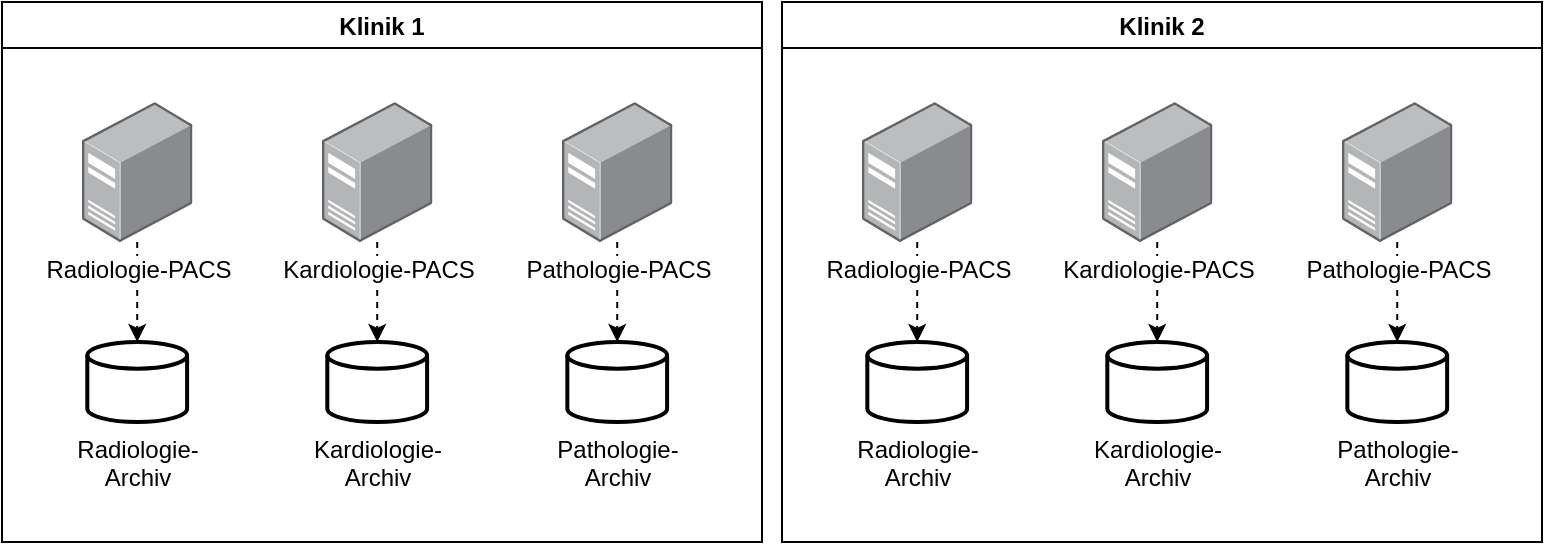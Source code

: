 <mxfile version="20.8.10" type="embed">
    <diagram id="FO6EV9t8r0DdY3Mq2cAA" name="Page-1">
        <mxGraphModel dx="974" dy="644" grid="1" gridSize="10" guides="1" tooltips="1" connect="1" arrows="1" fold="1" page="1" pageScale="1" pageWidth="827" pageHeight="1169" math="0" shadow="0">
            <root>
                <mxCell id="0"/>
                <mxCell id="1" parent="0"/>
                <mxCell id="2" value="Klinik 1" style="swimlane;" vertex="1" parent="1">
                    <mxGeometry x="40" y="140" width="380" height="270" as="geometry"/>
                </mxCell>
                <mxCell id="12" style="edgeStyle=none;html=1;entryX=0.5;entryY=0;entryDx=0;entryDy=0;entryPerimeter=0;dashed=1;" edge="1" parent="2" source="3" target="8">
                    <mxGeometry relative="1" as="geometry"/>
                </mxCell>
                <mxCell id="3" value="Radiologie-PACS" style="points=[];aspect=fixed;html=1;align=center;shadow=0;dashed=0;image;image=img/lib/allied_telesis/computer_and_terminals/Server_Desktop.svg;" vertex="1" parent="2">
                    <mxGeometry x="40" y="50" width="55.22" height="70" as="geometry"/>
                </mxCell>
                <mxCell id="13" style="edgeStyle=none;html=1;entryX=0.5;entryY=0;entryDx=0;entryDy=0;entryPerimeter=0;dashed=1;" edge="1" parent="2" source="4" target="10">
                    <mxGeometry relative="1" as="geometry"/>
                </mxCell>
                <mxCell id="4" value="Kardiologie-PACS" style="points=[];aspect=fixed;html=1;align=center;shadow=0;dashed=0;image;image=img/lib/allied_telesis/computer_and_terminals/Server_Desktop.svg;" vertex="1" parent="2">
                    <mxGeometry x="160" y="50" width="55.22" height="70" as="geometry"/>
                </mxCell>
                <mxCell id="14" style="edgeStyle=none;html=1;entryX=0.5;entryY=0;entryDx=0;entryDy=0;entryPerimeter=0;dashed=1;" edge="1" parent="2" source="5" target="11">
                    <mxGeometry relative="1" as="geometry"/>
                </mxCell>
                <mxCell id="5" value="Pathologie-PACS" style="points=[];aspect=fixed;html=1;align=center;shadow=0;dashed=0;image;image=img/lib/allied_telesis/computer_and_terminals/Server_Desktop.svg;" vertex="1" parent="2">
                    <mxGeometry x="280" y="50" width="55.22" height="70" as="geometry"/>
                </mxCell>
                <mxCell id="8" value="Radiologie-Archiv" style="strokeWidth=2;html=1;shape=mxgraph.flowchart.database;whiteSpace=wrap;labelPosition=center;verticalLabelPosition=bottom;align=center;verticalAlign=top;" vertex="1" parent="2">
                    <mxGeometry x="42.66" y="170" width="49.89" height="40" as="geometry"/>
                </mxCell>
                <mxCell id="10" value="Kardiologie-Archiv" style="strokeWidth=2;html=1;shape=mxgraph.flowchart.database;whiteSpace=wrap;labelPosition=center;verticalLabelPosition=bottom;align=center;verticalAlign=top;" vertex="1" parent="2">
                    <mxGeometry x="162.66" y="170" width="49.89" height="40" as="geometry"/>
                </mxCell>
                <mxCell id="11" value="Pathologie-Archiv" style="strokeWidth=2;html=1;shape=mxgraph.flowchart.database;whiteSpace=wrap;labelPosition=center;verticalLabelPosition=bottom;align=center;verticalAlign=top;" vertex="1" parent="2">
                    <mxGeometry x="282.67" y="170" width="49.89" height="40" as="geometry"/>
                </mxCell>
                <mxCell id="15" value="Klinik 2" style="swimlane;" vertex="1" parent="1">
                    <mxGeometry x="430" y="140" width="380" height="270" as="geometry"/>
                </mxCell>
                <mxCell id="16" style="edgeStyle=none;html=1;entryX=0.5;entryY=0;entryDx=0;entryDy=0;entryPerimeter=0;dashed=1;" edge="1" parent="15" source="17" target="22">
                    <mxGeometry relative="1" as="geometry"/>
                </mxCell>
                <mxCell id="17" value="Radiologie-PACS" style="points=[];aspect=fixed;html=1;align=center;shadow=0;dashed=0;image;image=img/lib/allied_telesis/computer_and_terminals/Server_Desktop.svg;" vertex="1" parent="15">
                    <mxGeometry x="40" y="50" width="55.22" height="70" as="geometry"/>
                </mxCell>
                <mxCell id="18" style="edgeStyle=none;html=1;entryX=0.5;entryY=0;entryDx=0;entryDy=0;entryPerimeter=0;dashed=1;" edge="1" parent="15" source="19" target="23">
                    <mxGeometry relative="1" as="geometry"/>
                </mxCell>
                <mxCell id="19" value="Kardiologie-PACS" style="points=[];aspect=fixed;html=1;align=center;shadow=0;dashed=0;image;image=img/lib/allied_telesis/computer_and_terminals/Server_Desktop.svg;" vertex="1" parent="15">
                    <mxGeometry x="160" y="50" width="55.22" height="70" as="geometry"/>
                </mxCell>
                <mxCell id="20" style="edgeStyle=none;html=1;entryX=0.5;entryY=0;entryDx=0;entryDy=0;entryPerimeter=0;dashed=1;" edge="1" parent="15" source="21" target="24">
                    <mxGeometry relative="1" as="geometry"/>
                </mxCell>
                <mxCell id="21" value="Pathologie-PACS" style="points=[];aspect=fixed;html=1;align=center;shadow=0;dashed=0;image;image=img/lib/allied_telesis/computer_and_terminals/Server_Desktop.svg;" vertex="1" parent="15">
                    <mxGeometry x="280" y="50" width="55.22" height="70" as="geometry"/>
                </mxCell>
                <mxCell id="22" value="Radiologie-Archiv" style="strokeWidth=2;html=1;shape=mxgraph.flowchart.database;whiteSpace=wrap;labelPosition=center;verticalLabelPosition=bottom;align=center;verticalAlign=top;" vertex="1" parent="15">
                    <mxGeometry x="42.66" y="170" width="49.89" height="40" as="geometry"/>
                </mxCell>
                <mxCell id="23" value="Kardiologie-Archiv" style="strokeWidth=2;html=1;shape=mxgraph.flowchart.database;whiteSpace=wrap;labelPosition=center;verticalLabelPosition=bottom;align=center;verticalAlign=top;" vertex="1" parent="15">
                    <mxGeometry x="162.66" y="170" width="49.89" height="40" as="geometry"/>
                </mxCell>
                <mxCell id="24" value="Pathologie-Archiv" style="strokeWidth=2;html=1;shape=mxgraph.flowchart.database;whiteSpace=wrap;labelPosition=center;verticalLabelPosition=bottom;align=center;verticalAlign=top;" vertex="1" parent="15">
                    <mxGeometry x="282.67" y="170" width="49.89" height="40" as="geometry"/>
                </mxCell>
            </root>
        </mxGraphModel>
    </diagram>
</mxfile>